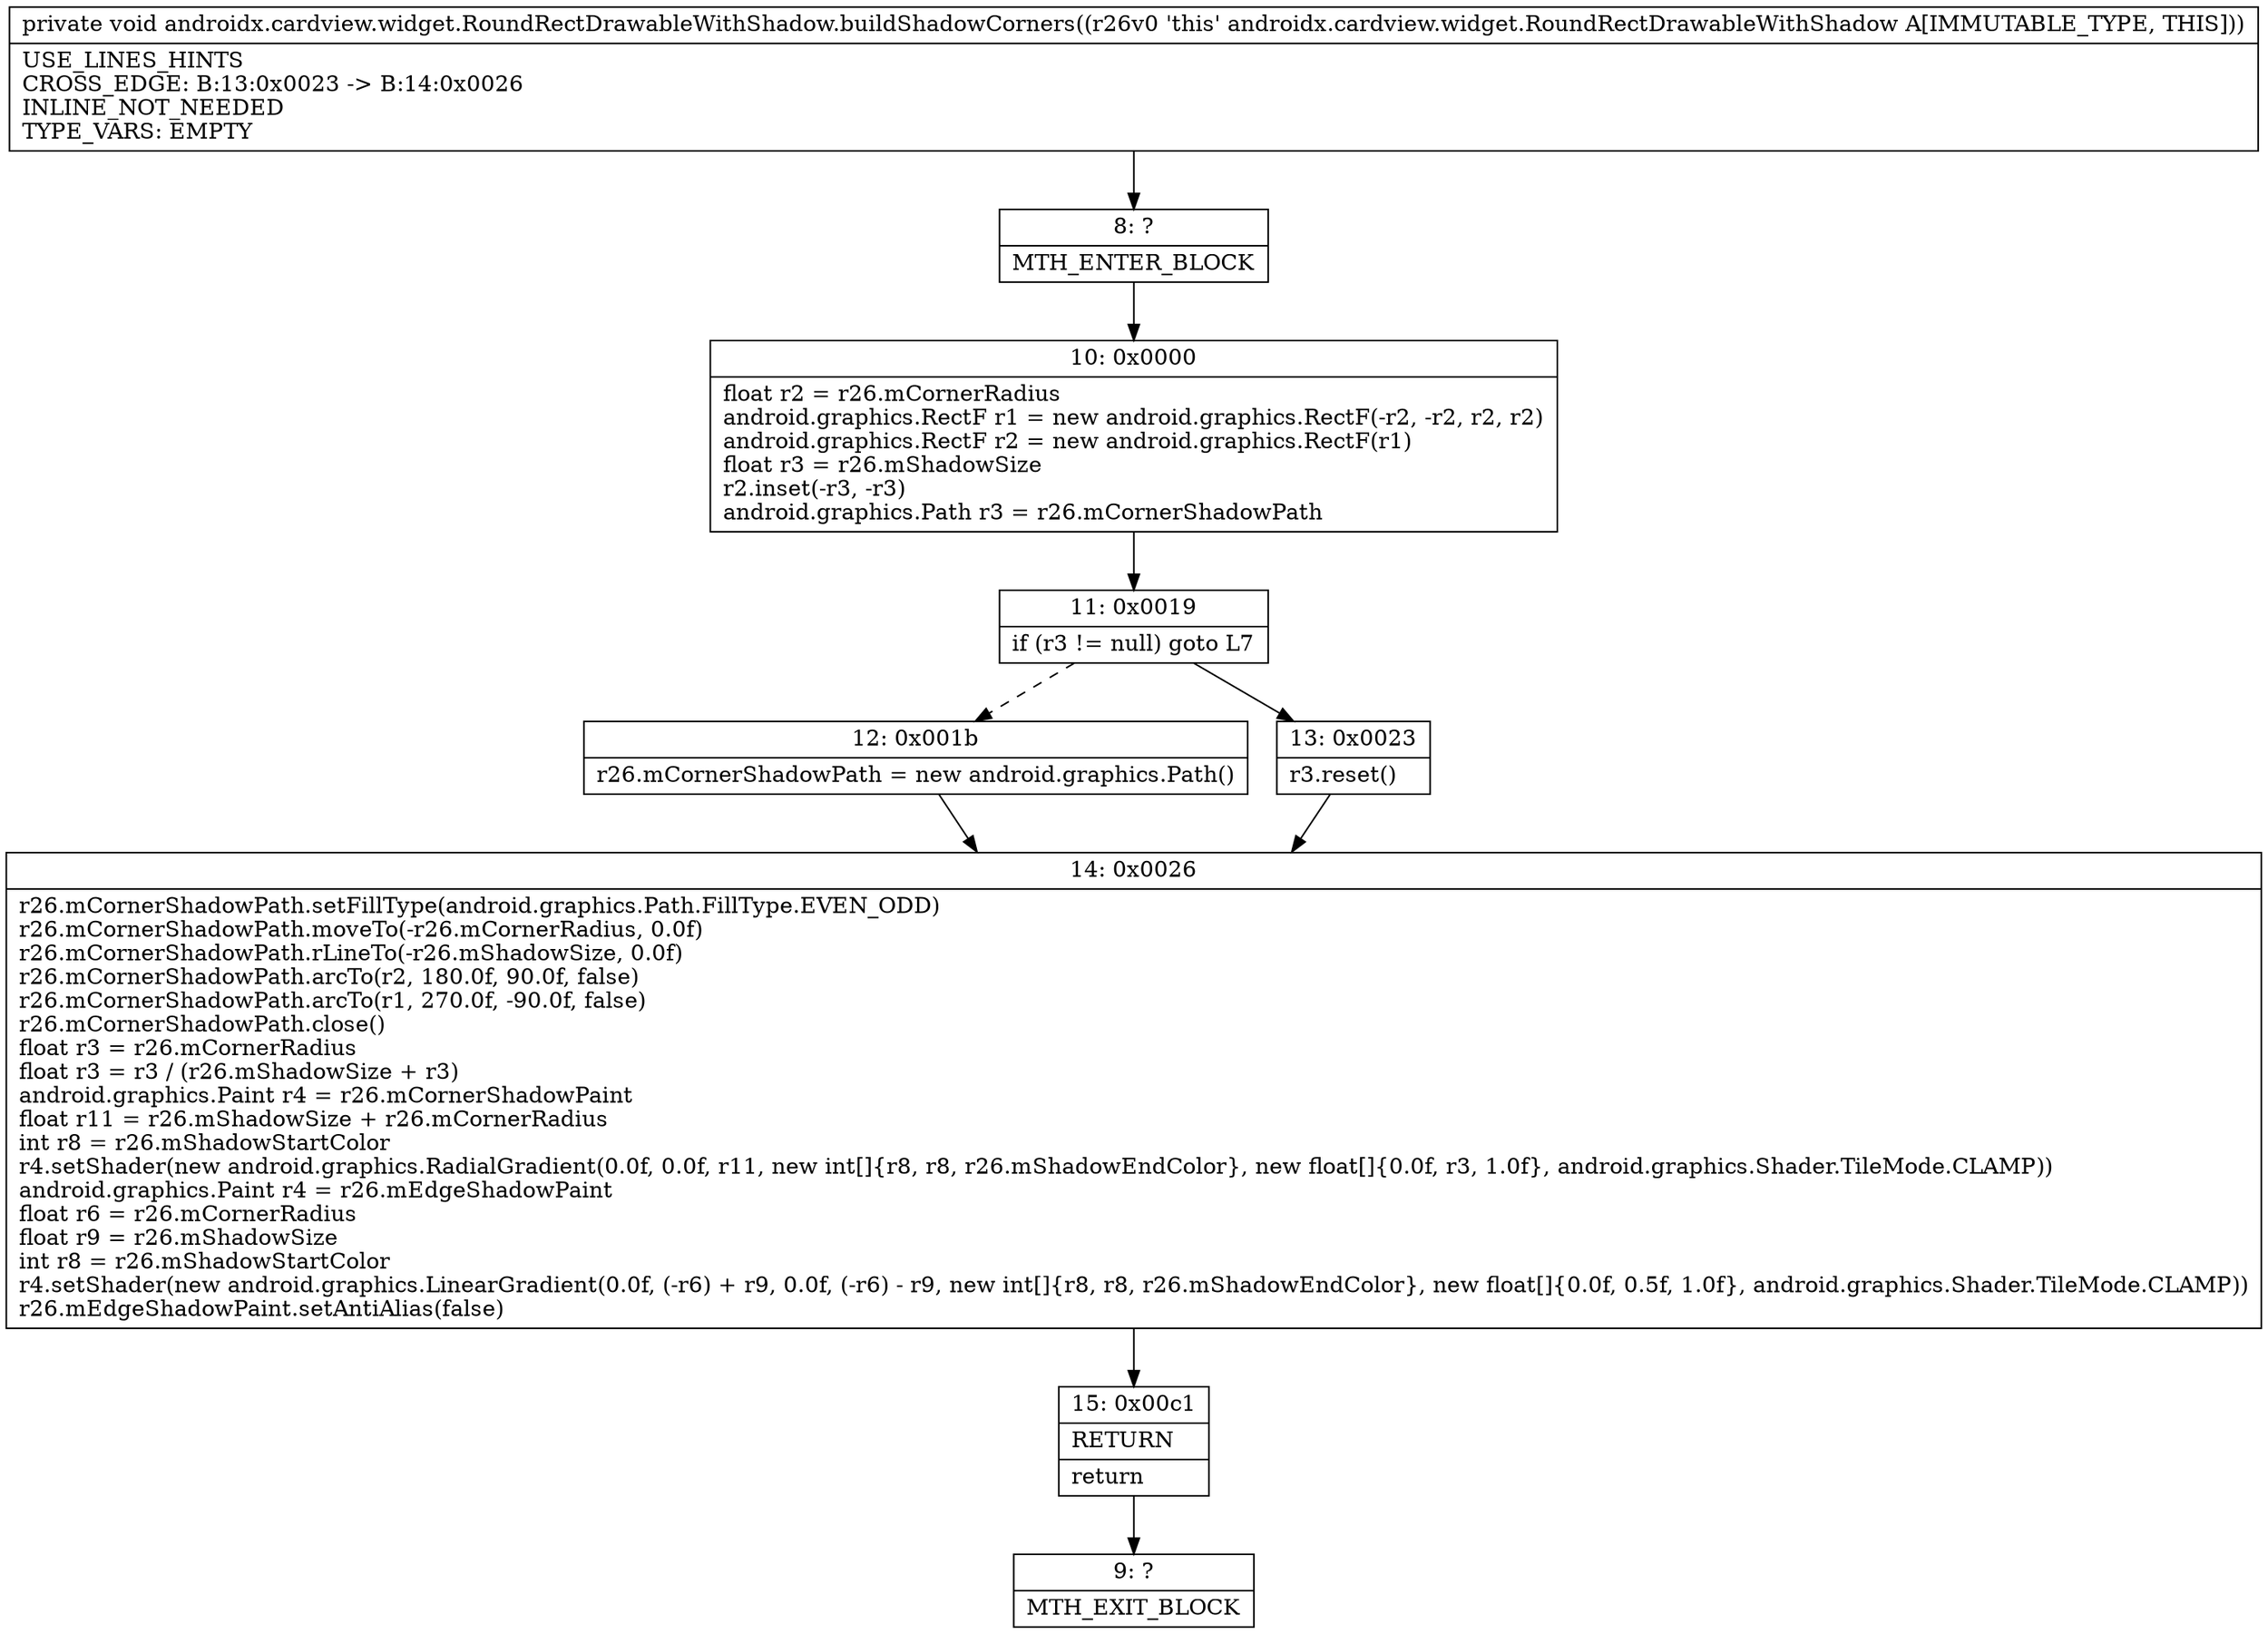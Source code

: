 digraph "CFG forandroidx.cardview.widget.RoundRectDrawableWithShadow.buildShadowCorners()V" {
Node_8 [shape=record,label="{8\:\ ?|MTH_ENTER_BLOCK\l}"];
Node_10 [shape=record,label="{10\:\ 0x0000|float r2 = r26.mCornerRadius\landroid.graphics.RectF r1 = new android.graphics.RectF(\-r2, \-r2, r2, r2)\landroid.graphics.RectF r2 = new android.graphics.RectF(r1)\lfloat r3 = r26.mShadowSize\lr2.inset(\-r3, \-r3)\landroid.graphics.Path r3 = r26.mCornerShadowPath\l}"];
Node_11 [shape=record,label="{11\:\ 0x0019|if (r3 != null) goto L7\l}"];
Node_12 [shape=record,label="{12\:\ 0x001b|r26.mCornerShadowPath = new android.graphics.Path()\l}"];
Node_14 [shape=record,label="{14\:\ 0x0026|r26.mCornerShadowPath.setFillType(android.graphics.Path.FillType.EVEN_ODD)\lr26.mCornerShadowPath.moveTo(\-r26.mCornerRadius, 0.0f)\lr26.mCornerShadowPath.rLineTo(\-r26.mShadowSize, 0.0f)\lr26.mCornerShadowPath.arcTo(r2, 180.0f, 90.0f, false)\lr26.mCornerShadowPath.arcTo(r1, 270.0f, \-90.0f, false)\lr26.mCornerShadowPath.close()\lfloat r3 = r26.mCornerRadius\lfloat r3 = r3 \/ (r26.mShadowSize + r3)\landroid.graphics.Paint r4 = r26.mCornerShadowPaint\lfloat r11 = r26.mShadowSize + r26.mCornerRadius\lint r8 = r26.mShadowStartColor\lr4.setShader(new android.graphics.RadialGradient(0.0f, 0.0f, r11, new int[]\{r8, r8, r26.mShadowEndColor\}, new float[]\{0.0f, r3, 1.0f\}, android.graphics.Shader.TileMode.CLAMP))\landroid.graphics.Paint r4 = r26.mEdgeShadowPaint\lfloat r6 = r26.mCornerRadius\lfloat r9 = r26.mShadowSize\lint r8 = r26.mShadowStartColor\lr4.setShader(new android.graphics.LinearGradient(0.0f, (\-r6) + r9, 0.0f, (\-r6) \- r9, new int[]\{r8, r8, r26.mShadowEndColor\}, new float[]\{0.0f, 0.5f, 1.0f\}, android.graphics.Shader.TileMode.CLAMP))\lr26.mEdgeShadowPaint.setAntiAlias(false)\l}"];
Node_15 [shape=record,label="{15\:\ 0x00c1|RETURN\l|return\l}"];
Node_9 [shape=record,label="{9\:\ ?|MTH_EXIT_BLOCK\l}"];
Node_13 [shape=record,label="{13\:\ 0x0023|r3.reset()\l}"];
MethodNode[shape=record,label="{private void androidx.cardview.widget.RoundRectDrawableWithShadow.buildShadowCorners((r26v0 'this' androidx.cardview.widget.RoundRectDrawableWithShadow A[IMMUTABLE_TYPE, THIS]))  | USE_LINES_HINTS\lCROSS_EDGE: B:13:0x0023 \-\> B:14:0x0026\lINLINE_NOT_NEEDED\lTYPE_VARS: EMPTY\l}"];
MethodNode -> Node_8;Node_8 -> Node_10;
Node_10 -> Node_11;
Node_11 -> Node_12[style=dashed];
Node_11 -> Node_13;
Node_12 -> Node_14;
Node_14 -> Node_15;
Node_15 -> Node_9;
Node_13 -> Node_14;
}

